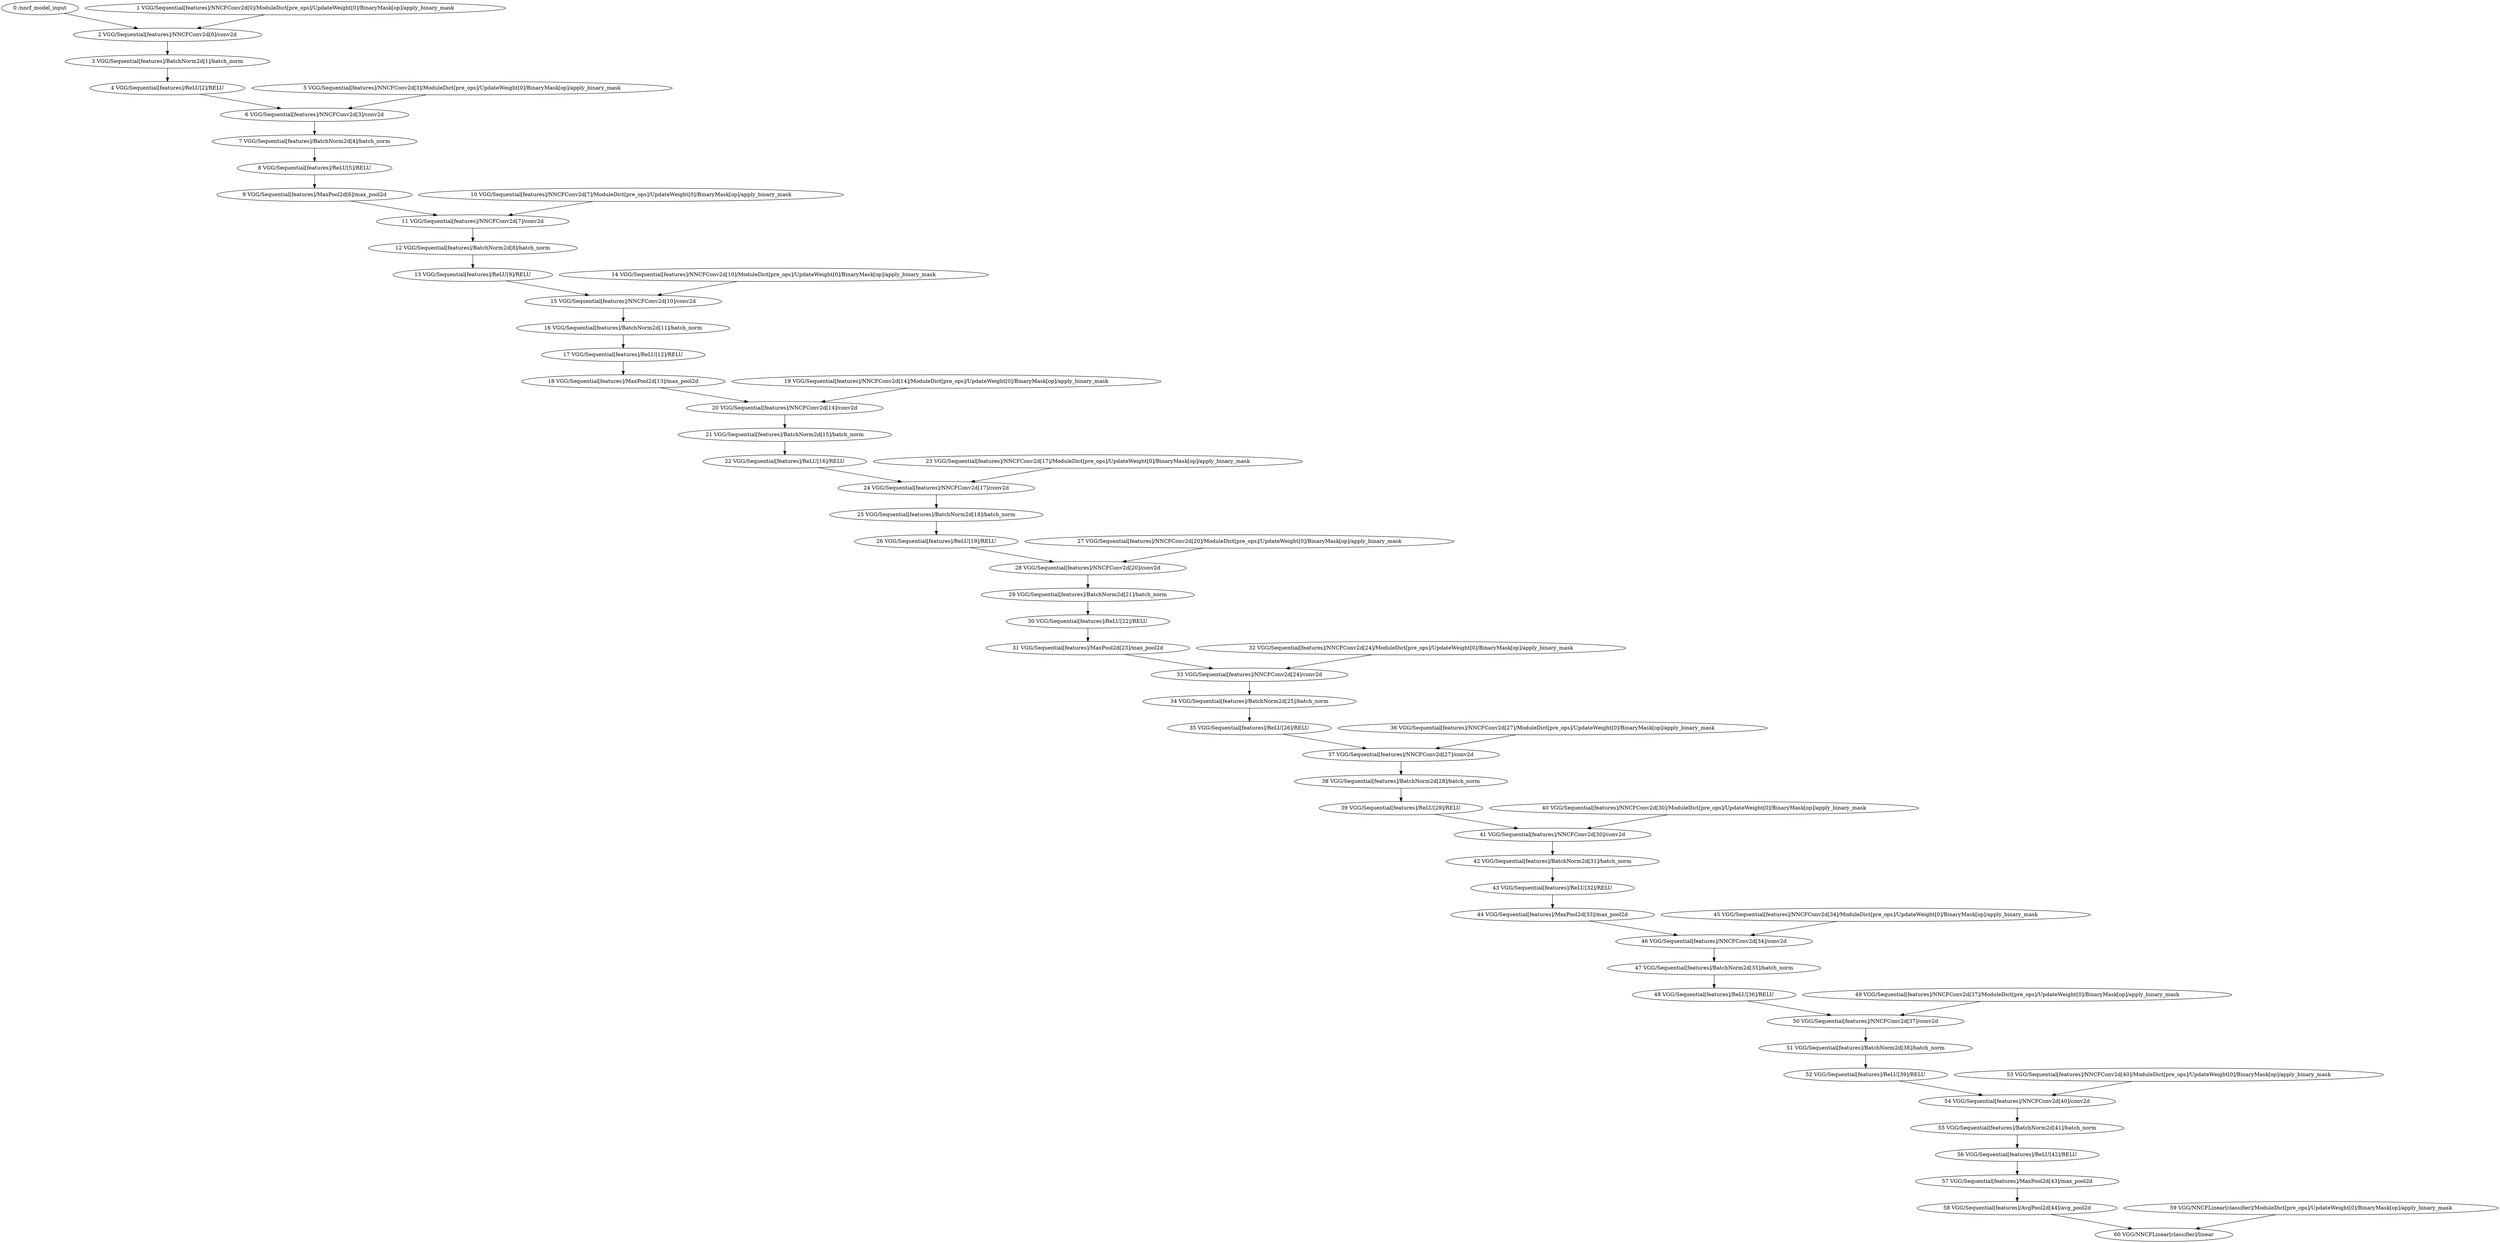 strict digraph  {
"0 /nncf_model_input" [id=0, scope="", type=nncf_model_input];
"1 VGG/Sequential[features]/NNCFConv2d[0]/ModuleDict[pre_ops]/UpdateWeight[0]/BinaryMask[op]/apply_binary_mask" [id=1, scope="VGG/Sequential[features]/NNCFConv2d[0]/ModuleDict[pre_ops]/UpdateWeight[0]/BinaryMask[op]", type=apply_binary_mask];
"2 VGG/Sequential[features]/NNCFConv2d[0]/conv2d" [id=2, scope="VGG/Sequential[features]/NNCFConv2d[0]", type=conv2d];
"3 VGG/Sequential[features]/BatchNorm2d[1]/batch_norm" [id=3, scope="VGG/Sequential[features]/BatchNorm2d[1]", type=batch_norm];
"4 VGG/Sequential[features]/ReLU[2]/RELU" [id=4, scope="VGG/Sequential[features]/ReLU[2]", type=RELU];
"5 VGG/Sequential[features]/NNCFConv2d[3]/ModuleDict[pre_ops]/UpdateWeight[0]/BinaryMask[op]/apply_binary_mask" [id=5, scope="VGG/Sequential[features]/NNCFConv2d[3]/ModuleDict[pre_ops]/UpdateWeight[0]/BinaryMask[op]", type=apply_binary_mask];
"6 VGG/Sequential[features]/NNCFConv2d[3]/conv2d" [id=6, scope="VGG/Sequential[features]/NNCFConv2d[3]", type=conv2d];
"7 VGG/Sequential[features]/BatchNorm2d[4]/batch_norm" [id=7, scope="VGG/Sequential[features]/BatchNorm2d[4]", type=batch_norm];
"8 VGG/Sequential[features]/ReLU[5]/RELU" [id=8, scope="VGG/Sequential[features]/ReLU[5]", type=RELU];
"9 VGG/Sequential[features]/MaxPool2d[6]/max_pool2d" [id=9, scope="VGG/Sequential[features]/MaxPool2d[6]", type=max_pool2d];
"10 VGG/Sequential[features]/NNCFConv2d[7]/ModuleDict[pre_ops]/UpdateWeight[0]/BinaryMask[op]/apply_binary_mask" [id=10, scope="VGG/Sequential[features]/NNCFConv2d[7]/ModuleDict[pre_ops]/UpdateWeight[0]/BinaryMask[op]", type=apply_binary_mask];
"11 VGG/Sequential[features]/NNCFConv2d[7]/conv2d" [id=11, scope="VGG/Sequential[features]/NNCFConv2d[7]", type=conv2d];
"12 VGG/Sequential[features]/BatchNorm2d[8]/batch_norm" [id=12, scope="VGG/Sequential[features]/BatchNorm2d[8]", type=batch_norm];
"13 VGG/Sequential[features]/ReLU[9]/RELU" [id=13, scope="VGG/Sequential[features]/ReLU[9]", type=RELU];
"14 VGG/Sequential[features]/NNCFConv2d[10]/ModuleDict[pre_ops]/UpdateWeight[0]/BinaryMask[op]/apply_binary_mask" [id=14, scope="VGG/Sequential[features]/NNCFConv2d[10]/ModuleDict[pre_ops]/UpdateWeight[0]/BinaryMask[op]", type=apply_binary_mask];
"15 VGG/Sequential[features]/NNCFConv2d[10]/conv2d" [id=15, scope="VGG/Sequential[features]/NNCFConv2d[10]", type=conv2d];
"16 VGG/Sequential[features]/BatchNorm2d[11]/batch_norm" [id=16, scope="VGG/Sequential[features]/BatchNorm2d[11]", type=batch_norm];
"17 VGG/Sequential[features]/ReLU[12]/RELU" [id=17, scope="VGG/Sequential[features]/ReLU[12]", type=RELU];
"18 VGG/Sequential[features]/MaxPool2d[13]/max_pool2d" [id=18, scope="VGG/Sequential[features]/MaxPool2d[13]", type=max_pool2d];
"19 VGG/Sequential[features]/NNCFConv2d[14]/ModuleDict[pre_ops]/UpdateWeight[0]/BinaryMask[op]/apply_binary_mask" [id=19, scope="VGG/Sequential[features]/NNCFConv2d[14]/ModuleDict[pre_ops]/UpdateWeight[0]/BinaryMask[op]", type=apply_binary_mask];
"20 VGG/Sequential[features]/NNCFConv2d[14]/conv2d" [id=20, scope="VGG/Sequential[features]/NNCFConv2d[14]", type=conv2d];
"21 VGG/Sequential[features]/BatchNorm2d[15]/batch_norm" [id=21, scope="VGG/Sequential[features]/BatchNorm2d[15]", type=batch_norm];
"22 VGG/Sequential[features]/ReLU[16]/RELU" [id=22, scope="VGG/Sequential[features]/ReLU[16]", type=RELU];
"23 VGG/Sequential[features]/NNCFConv2d[17]/ModuleDict[pre_ops]/UpdateWeight[0]/BinaryMask[op]/apply_binary_mask" [id=23, scope="VGG/Sequential[features]/NNCFConv2d[17]/ModuleDict[pre_ops]/UpdateWeight[0]/BinaryMask[op]", type=apply_binary_mask];
"24 VGG/Sequential[features]/NNCFConv2d[17]/conv2d" [id=24, scope="VGG/Sequential[features]/NNCFConv2d[17]", type=conv2d];
"25 VGG/Sequential[features]/BatchNorm2d[18]/batch_norm" [id=25, scope="VGG/Sequential[features]/BatchNorm2d[18]", type=batch_norm];
"26 VGG/Sequential[features]/ReLU[19]/RELU" [id=26, scope="VGG/Sequential[features]/ReLU[19]", type=RELU];
"27 VGG/Sequential[features]/NNCFConv2d[20]/ModuleDict[pre_ops]/UpdateWeight[0]/BinaryMask[op]/apply_binary_mask" [id=27, scope="VGG/Sequential[features]/NNCFConv2d[20]/ModuleDict[pre_ops]/UpdateWeight[0]/BinaryMask[op]", type=apply_binary_mask];
"28 VGG/Sequential[features]/NNCFConv2d[20]/conv2d" [id=28, scope="VGG/Sequential[features]/NNCFConv2d[20]", type=conv2d];
"29 VGG/Sequential[features]/BatchNorm2d[21]/batch_norm" [id=29, scope="VGG/Sequential[features]/BatchNorm2d[21]", type=batch_norm];
"30 VGG/Sequential[features]/ReLU[22]/RELU" [id=30, scope="VGG/Sequential[features]/ReLU[22]", type=RELU];
"31 VGG/Sequential[features]/MaxPool2d[23]/max_pool2d" [id=31, scope="VGG/Sequential[features]/MaxPool2d[23]", type=max_pool2d];
"32 VGG/Sequential[features]/NNCFConv2d[24]/ModuleDict[pre_ops]/UpdateWeight[0]/BinaryMask[op]/apply_binary_mask" [id=32, scope="VGG/Sequential[features]/NNCFConv2d[24]/ModuleDict[pre_ops]/UpdateWeight[0]/BinaryMask[op]", type=apply_binary_mask];
"33 VGG/Sequential[features]/NNCFConv2d[24]/conv2d" [id=33, scope="VGG/Sequential[features]/NNCFConv2d[24]", type=conv2d];
"34 VGG/Sequential[features]/BatchNorm2d[25]/batch_norm" [id=34, scope="VGG/Sequential[features]/BatchNorm2d[25]", type=batch_norm];
"35 VGG/Sequential[features]/ReLU[26]/RELU" [id=35, scope="VGG/Sequential[features]/ReLU[26]", type=RELU];
"36 VGG/Sequential[features]/NNCFConv2d[27]/ModuleDict[pre_ops]/UpdateWeight[0]/BinaryMask[op]/apply_binary_mask" [id=36, scope="VGG/Sequential[features]/NNCFConv2d[27]/ModuleDict[pre_ops]/UpdateWeight[0]/BinaryMask[op]", type=apply_binary_mask];
"37 VGG/Sequential[features]/NNCFConv2d[27]/conv2d" [id=37, scope="VGG/Sequential[features]/NNCFConv2d[27]", type=conv2d];
"38 VGG/Sequential[features]/BatchNorm2d[28]/batch_norm" [id=38, scope="VGG/Sequential[features]/BatchNorm2d[28]", type=batch_norm];
"39 VGG/Sequential[features]/ReLU[29]/RELU" [id=39, scope="VGG/Sequential[features]/ReLU[29]", type=RELU];
"40 VGG/Sequential[features]/NNCFConv2d[30]/ModuleDict[pre_ops]/UpdateWeight[0]/BinaryMask[op]/apply_binary_mask" [id=40, scope="VGG/Sequential[features]/NNCFConv2d[30]/ModuleDict[pre_ops]/UpdateWeight[0]/BinaryMask[op]", type=apply_binary_mask];
"41 VGG/Sequential[features]/NNCFConv2d[30]/conv2d" [id=41, scope="VGG/Sequential[features]/NNCFConv2d[30]", type=conv2d];
"42 VGG/Sequential[features]/BatchNorm2d[31]/batch_norm" [id=42, scope="VGG/Sequential[features]/BatchNorm2d[31]", type=batch_norm];
"43 VGG/Sequential[features]/ReLU[32]/RELU" [id=43, scope="VGG/Sequential[features]/ReLU[32]", type=RELU];
"44 VGG/Sequential[features]/MaxPool2d[33]/max_pool2d" [id=44, scope="VGG/Sequential[features]/MaxPool2d[33]", type=max_pool2d];
"45 VGG/Sequential[features]/NNCFConv2d[34]/ModuleDict[pre_ops]/UpdateWeight[0]/BinaryMask[op]/apply_binary_mask" [id=45, scope="VGG/Sequential[features]/NNCFConv2d[34]/ModuleDict[pre_ops]/UpdateWeight[0]/BinaryMask[op]", type=apply_binary_mask];
"46 VGG/Sequential[features]/NNCFConv2d[34]/conv2d" [id=46, scope="VGG/Sequential[features]/NNCFConv2d[34]", type=conv2d];
"47 VGG/Sequential[features]/BatchNorm2d[35]/batch_norm" [id=47, scope="VGG/Sequential[features]/BatchNorm2d[35]", type=batch_norm];
"48 VGG/Sequential[features]/ReLU[36]/RELU" [id=48, scope="VGG/Sequential[features]/ReLU[36]", type=RELU];
"49 VGG/Sequential[features]/NNCFConv2d[37]/ModuleDict[pre_ops]/UpdateWeight[0]/BinaryMask[op]/apply_binary_mask" [id=49, scope="VGG/Sequential[features]/NNCFConv2d[37]/ModuleDict[pre_ops]/UpdateWeight[0]/BinaryMask[op]", type=apply_binary_mask];
"50 VGG/Sequential[features]/NNCFConv2d[37]/conv2d" [id=50, scope="VGG/Sequential[features]/NNCFConv2d[37]", type=conv2d];
"51 VGG/Sequential[features]/BatchNorm2d[38]/batch_norm" [id=51, scope="VGG/Sequential[features]/BatchNorm2d[38]", type=batch_norm];
"52 VGG/Sequential[features]/ReLU[39]/RELU" [id=52, scope="VGG/Sequential[features]/ReLU[39]", type=RELU];
"53 VGG/Sequential[features]/NNCFConv2d[40]/ModuleDict[pre_ops]/UpdateWeight[0]/BinaryMask[op]/apply_binary_mask" [id=53, scope="VGG/Sequential[features]/NNCFConv2d[40]/ModuleDict[pre_ops]/UpdateWeight[0]/BinaryMask[op]", type=apply_binary_mask];
"54 VGG/Sequential[features]/NNCFConv2d[40]/conv2d" [id=54, scope="VGG/Sequential[features]/NNCFConv2d[40]", type=conv2d];
"55 VGG/Sequential[features]/BatchNorm2d[41]/batch_norm" [id=55, scope="VGG/Sequential[features]/BatchNorm2d[41]", type=batch_norm];
"56 VGG/Sequential[features]/ReLU[42]/RELU" [id=56, scope="VGG/Sequential[features]/ReLU[42]", type=RELU];
"57 VGG/Sequential[features]/MaxPool2d[43]/max_pool2d" [id=57, scope="VGG/Sequential[features]/MaxPool2d[43]", type=max_pool2d];
"58 VGG/Sequential[features]/AvgPool2d[44]/avg_pool2d" [id=58, scope="VGG/Sequential[features]/AvgPool2d[44]", type=avg_pool2d];
"59 VGG/NNCFLinear[classifier]/ModuleDict[pre_ops]/UpdateWeight[0]/BinaryMask[op]/apply_binary_mask" [id=59, scope="VGG/NNCFLinear[classifier]/ModuleDict[pre_ops]/UpdateWeight[0]/BinaryMask[op]", type=apply_binary_mask];
"60 VGG/NNCFLinear[classifier]/linear" [id=60, scope="VGG/NNCFLinear[classifier]", type=linear];
"0 /nncf_model_input" -> "2 VGG/Sequential[features]/NNCFConv2d[0]/conv2d";
"1 VGG/Sequential[features]/NNCFConv2d[0]/ModuleDict[pre_ops]/UpdateWeight[0]/BinaryMask[op]/apply_binary_mask" -> "2 VGG/Sequential[features]/NNCFConv2d[0]/conv2d";
"2 VGG/Sequential[features]/NNCFConv2d[0]/conv2d" -> "3 VGG/Sequential[features]/BatchNorm2d[1]/batch_norm";
"3 VGG/Sequential[features]/BatchNorm2d[1]/batch_norm" -> "4 VGG/Sequential[features]/ReLU[2]/RELU";
"4 VGG/Sequential[features]/ReLU[2]/RELU" -> "6 VGG/Sequential[features]/NNCFConv2d[3]/conv2d";
"5 VGG/Sequential[features]/NNCFConv2d[3]/ModuleDict[pre_ops]/UpdateWeight[0]/BinaryMask[op]/apply_binary_mask" -> "6 VGG/Sequential[features]/NNCFConv2d[3]/conv2d";
"6 VGG/Sequential[features]/NNCFConv2d[3]/conv2d" -> "7 VGG/Sequential[features]/BatchNorm2d[4]/batch_norm";
"7 VGG/Sequential[features]/BatchNorm2d[4]/batch_norm" -> "8 VGG/Sequential[features]/ReLU[5]/RELU";
"8 VGG/Sequential[features]/ReLU[5]/RELU" -> "9 VGG/Sequential[features]/MaxPool2d[6]/max_pool2d";
"9 VGG/Sequential[features]/MaxPool2d[6]/max_pool2d" -> "11 VGG/Sequential[features]/NNCFConv2d[7]/conv2d";
"10 VGG/Sequential[features]/NNCFConv2d[7]/ModuleDict[pre_ops]/UpdateWeight[0]/BinaryMask[op]/apply_binary_mask" -> "11 VGG/Sequential[features]/NNCFConv2d[7]/conv2d";
"11 VGG/Sequential[features]/NNCFConv2d[7]/conv2d" -> "12 VGG/Sequential[features]/BatchNorm2d[8]/batch_norm";
"12 VGG/Sequential[features]/BatchNorm2d[8]/batch_norm" -> "13 VGG/Sequential[features]/ReLU[9]/RELU";
"13 VGG/Sequential[features]/ReLU[9]/RELU" -> "15 VGG/Sequential[features]/NNCFConv2d[10]/conv2d";
"14 VGG/Sequential[features]/NNCFConv2d[10]/ModuleDict[pre_ops]/UpdateWeight[0]/BinaryMask[op]/apply_binary_mask" -> "15 VGG/Sequential[features]/NNCFConv2d[10]/conv2d";
"15 VGG/Sequential[features]/NNCFConv2d[10]/conv2d" -> "16 VGG/Sequential[features]/BatchNorm2d[11]/batch_norm";
"16 VGG/Sequential[features]/BatchNorm2d[11]/batch_norm" -> "17 VGG/Sequential[features]/ReLU[12]/RELU";
"17 VGG/Sequential[features]/ReLU[12]/RELU" -> "18 VGG/Sequential[features]/MaxPool2d[13]/max_pool2d";
"18 VGG/Sequential[features]/MaxPool2d[13]/max_pool2d" -> "20 VGG/Sequential[features]/NNCFConv2d[14]/conv2d";
"19 VGG/Sequential[features]/NNCFConv2d[14]/ModuleDict[pre_ops]/UpdateWeight[0]/BinaryMask[op]/apply_binary_mask" -> "20 VGG/Sequential[features]/NNCFConv2d[14]/conv2d";
"20 VGG/Sequential[features]/NNCFConv2d[14]/conv2d" -> "21 VGG/Sequential[features]/BatchNorm2d[15]/batch_norm";
"21 VGG/Sequential[features]/BatchNorm2d[15]/batch_norm" -> "22 VGG/Sequential[features]/ReLU[16]/RELU";
"22 VGG/Sequential[features]/ReLU[16]/RELU" -> "24 VGG/Sequential[features]/NNCFConv2d[17]/conv2d";
"23 VGG/Sequential[features]/NNCFConv2d[17]/ModuleDict[pre_ops]/UpdateWeight[0]/BinaryMask[op]/apply_binary_mask" -> "24 VGG/Sequential[features]/NNCFConv2d[17]/conv2d";
"24 VGG/Sequential[features]/NNCFConv2d[17]/conv2d" -> "25 VGG/Sequential[features]/BatchNorm2d[18]/batch_norm";
"25 VGG/Sequential[features]/BatchNorm2d[18]/batch_norm" -> "26 VGG/Sequential[features]/ReLU[19]/RELU";
"26 VGG/Sequential[features]/ReLU[19]/RELU" -> "28 VGG/Sequential[features]/NNCFConv2d[20]/conv2d";
"27 VGG/Sequential[features]/NNCFConv2d[20]/ModuleDict[pre_ops]/UpdateWeight[0]/BinaryMask[op]/apply_binary_mask" -> "28 VGG/Sequential[features]/NNCFConv2d[20]/conv2d";
"28 VGG/Sequential[features]/NNCFConv2d[20]/conv2d" -> "29 VGG/Sequential[features]/BatchNorm2d[21]/batch_norm";
"29 VGG/Sequential[features]/BatchNorm2d[21]/batch_norm" -> "30 VGG/Sequential[features]/ReLU[22]/RELU";
"30 VGG/Sequential[features]/ReLU[22]/RELU" -> "31 VGG/Sequential[features]/MaxPool2d[23]/max_pool2d";
"31 VGG/Sequential[features]/MaxPool2d[23]/max_pool2d" -> "33 VGG/Sequential[features]/NNCFConv2d[24]/conv2d";
"32 VGG/Sequential[features]/NNCFConv2d[24]/ModuleDict[pre_ops]/UpdateWeight[0]/BinaryMask[op]/apply_binary_mask" -> "33 VGG/Sequential[features]/NNCFConv2d[24]/conv2d";
"33 VGG/Sequential[features]/NNCFConv2d[24]/conv2d" -> "34 VGG/Sequential[features]/BatchNorm2d[25]/batch_norm";
"34 VGG/Sequential[features]/BatchNorm2d[25]/batch_norm" -> "35 VGG/Sequential[features]/ReLU[26]/RELU";
"35 VGG/Sequential[features]/ReLU[26]/RELU" -> "37 VGG/Sequential[features]/NNCFConv2d[27]/conv2d";
"36 VGG/Sequential[features]/NNCFConv2d[27]/ModuleDict[pre_ops]/UpdateWeight[0]/BinaryMask[op]/apply_binary_mask" -> "37 VGG/Sequential[features]/NNCFConv2d[27]/conv2d";
"37 VGG/Sequential[features]/NNCFConv2d[27]/conv2d" -> "38 VGG/Sequential[features]/BatchNorm2d[28]/batch_norm";
"38 VGG/Sequential[features]/BatchNorm2d[28]/batch_norm" -> "39 VGG/Sequential[features]/ReLU[29]/RELU";
"39 VGG/Sequential[features]/ReLU[29]/RELU" -> "41 VGG/Sequential[features]/NNCFConv2d[30]/conv2d";
"40 VGG/Sequential[features]/NNCFConv2d[30]/ModuleDict[pre_ops]/UpdateWeight[0]/BinaryMask[op]/apply_binary_mask" -> "41 VGG/Sequential[features]/NNCFConv2d[30]/conv2d";
"41 VGG/Sequential[features]/NNCFConv2d[30]/conv2d" -> "42 VGG/Sequential[features]/BatchNorm2d[31]/batch_norm";
"42 VGG/Sequential[features]/BatchNorm2d[31]/batch_norm" -> "43 VGG/Sequential[features]/ReLU[32]/RELU";
"43 VGG/Sequential[features]/ReLU[32]/RELU" -> "44 VGG/Sequential[features]/MaxPool2d[33]/max_pool2d";
"44 VGG/Sequential[features]/MaxPool2d[33]/max_pool2d" -> "46 VGG/Sequential[features]/NNCFConv2d[34]/conv2d";
"45 VGG/Sequential[features]/NNCFConv2d[34]/ModuleDict[pre_ops]/UpdateWeight[0]/BinaryMask[op]/apply_binary_mask" -> "46 VGG/Sequential[features]/NNCFConv2d[34]/conv2d";
"46 VGG/Sequential[features]/NNCFConv2d[34]/conv2d" -> "47 VGG/Sequential[features]/BatchNorm2d[35]/batch_norm";
"47 VGG/Sequential[features]/BatchNorm2d[35]/batch_norm" -> "48 VGG/Sequential[features]/ReLU[36]/RELU";
"48 VGG/Sequential[features]/ReLU[36]/RELU" -> "50 VGG/Sequential[features]/NNCFConv2d[37]/conv2d";
"49 VGG/Sequential[features]/NNCFConv2d[37]/ModuleDict[pre_ops]/UpdateWeight[0]/BinaryMask[op]/apply_binary_mask" -> "50 VGG/Sequential[features]/NNCFConv2d[37]/conv2d";
"50 VGG/Sequential[features]/NNCFConv2d[37]/conv2d" -> "51 VGG/Sequential[features]/BatchNorm2d[38]/batch_norm";
"51 VGG/Sequential[features]/BatchNorm2d[38]/batch_norm" -> "52 VGG/Sequential[features]/ReLU[39]/RELU";
"52 VGG/Sequential[features]/ReLU[39]/RELU" -> "54 VGG/Sequential[features]/NNCFConv2d[40]/conv2d";
"53 VGG/Sequential[features]/NNCFConv2d[40]/ModuleDict[pre_ops]/UpdateWeight[0]/BinaryMask[op]/apply_binary_mask" -> "54 VGG/Sequential[features]/NNCFConv2d[40]/conv2d";
"54 VGG/Sequential[features]/NNCFConv2d[40]/conv2d" -> "55 VGG/Sequential[features]/BatchNorm2d[41]/batch_norm";
"55 VGG/Sequential[features]/BatchNorm2d[41]/batch_norm" -> "56 VGG/Sequential[features]/ReLU[42]/RELU";
"56 VGG/Sequential[features]/ReLU[42]/RELU" -> "57 VGG/Sequential[features]/MaxPool2d[43]/max_pool2d";
"57 VGG/Sequential[features]/MaxPool2d[43]/max_pool2d" -> "58 VGG/Sequential[features]/AvgPool2d[44]/avg_pool2d";
"58 VGG/Sequential[features]/AvgPool2d[44]/avg_pool2d" -> "60 VGG/NNCFLinear[classifier]/linear";
"59 VGG/NNCFLinear[classifier]/ModuleDict[pre_ops]/UpdateWeight[0]/BinaryMask[op]/apply_binary_mask" -> "60 VGG/NNCFLinear[classifier]/linear";
}
